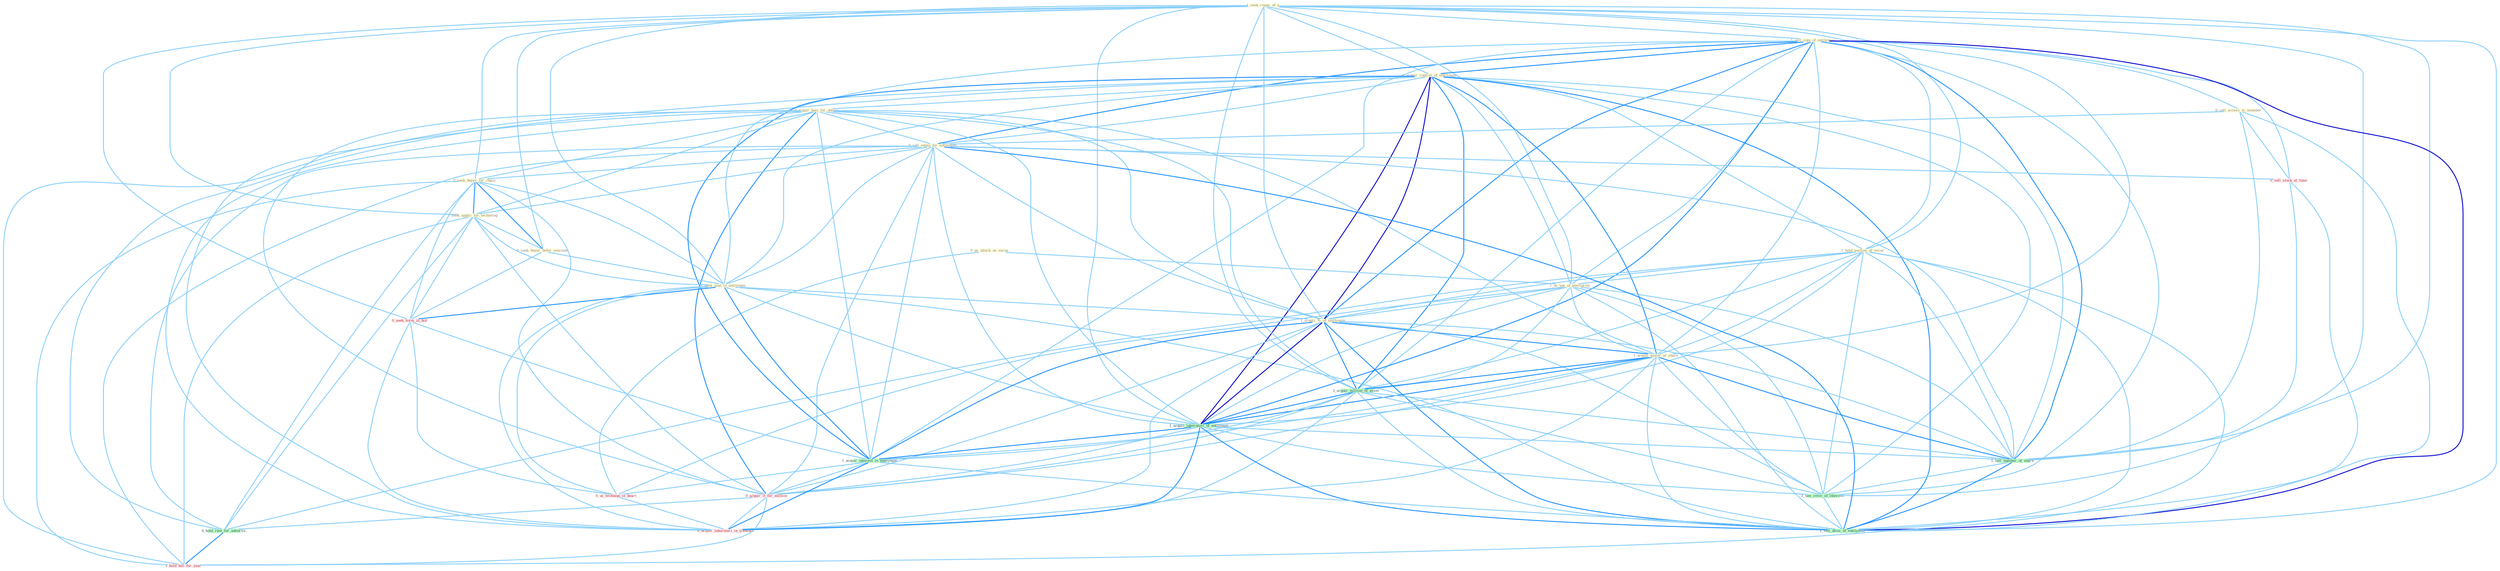 Graph G{ 
    node
    [shape=polygon,style=filled,width=.5,height=.06,color="#BDFCC9",fixedsize=true,fontsize=4,
    fontcolor="#2f4f4f"];
    {node
    [color="#ffffe0", fontcolor="#8b7d6b"] "1_seek_repay_of_a " "1_sell_copi_of_entitynam " "1_acquir_control_of_entitynam " "0_acquir_busi_for_dollar " "0_us_attack_as_excus " "1_hold_auction_of_secur " "1_us_ton_of_newsprint " "0_sell_access_to_member " "0_sell_equip_for_entitynam " "0_seek_buyer_for_chain " "1_seek_applic_for_technolog " "0_seek_buyer_befor_yearnum " "1_seek_seat_in_entitynam " "1_acquir_%_of_entitynam " "1_acquir_major_of_share "}
{node [color="#fff0f5", fontcolor="#b22222"] "0_seek_term_in_bid " "0_us_techniqu_in_heart " "0_acquir_it_for_million " "0_acquir_laboratori_in_transact " "0_sell_stock_at_time " "1_hold_bill_for_year "}
edge [color="#B0E2FF"];

	"1_seek_repay_of_a " -- "1_sell_copi_of_entitynam " [w="1", color="#87cefa" ];
	"1_seek_repay_of_a " -- "1_acquir_control_of_entitynam " [w="1", color="#87cefa" ];
	"1_seek_repay_of_a " -- "1_hold_auction_of_secur " [w="1", color="#87cefa" ];
	"1_seek_repay_of_a " -- "1_us_ton_of_newsprint " [w="1", color="#87cefa" ];
	"1_seek_repay_of_a " -- "0_seek_buyer_for_chain " [w="1", color="#87cefa" ];
	"1_seek_repay_of_a " -- "1_seek_applic_for_technolog " [w="1", color="#87cefa" ];
	"1_seek_repay_of_a " -- "0_seek_buyer_befor_yearnum " [w="1", color="#87cefa" ];
	"1_seek_repay_of_a " -- "1_seek_seat_in_entitynam " [w="1", color="#87cefa" ];
	"1_seek_repay_of_a " -- "1_acquir_%_of_entitynam " [w="1", color="#87cefa" ];
	"1_seek_repay_of_a " -- "1_acquir_major_of_share " [w="1", color="#87cefa" ];
	"1_seek_repay_of_a " -- "1_acquir_million_of_asset " [w="1", color="#87cefa" ];
	"1_seek_repay_of_a " -- "1_acquir_laboratori_of_entitynam " [w="1", color="#87cefa" ];
	"1_seek_repay_of_a " -- "0_seek_term_in_bid " [w="1", color="#87cefa" ];
	"1_seek_repay_of_a " -- "1_sell_number_of_share " [w="1", color="#87cefa" ];
	"1_seek_repay_of_a " -- "1_see_reviv_of_interest " [w="1", color="#87cefa" ];
	"1_seek_repay_of_a " -- "1_sell_divis_of_entitynam " [w="1", color="#87cefa" ];
	"1_sell_copi_of_entitynam " -- "1_acquir_control_of_entitynam " [w="2", color="#1e90ff" , len=0.8];
	"1_sell_copi_of_entitynam " -- "1_hold_auction_of_secur " [w="1", color="#87cefa" ];
	"1_sell_copi_of_entitynam " -- "1_us_ton_of_newsprint " [w="1", color="#87cefa" ];
	"1_sell_copi_of_entitynam " -- "0_sell_access_to_member " [w="1", color="#87cefa" ];
	"1_sell_copi_of_entitynam " -- "0_sell_equip_for_entitynam " [w="2", color="#1e90ff" , len=0.8];
	"1_sell_copi_of_entitynam " -- "1_seek_seat_in_entitynam " [w="1", color="#87cefa" ];
	"1_sell_copi_of_entitynam " -- "1_acquir_%_of_entitynam " [w="2", color="#1e90ff" , len=0.8];
	"1_sell_copi_of_entitynam " -- "1_acquir_major_of_share " [w="1", color="#87cefa" ];
	"1_sell_copi_of_entitynam " -- "1_acquir_million_of_asset " [w="1", color="#87cefa" ];
	"1_sell_copi_of_entitynam " -- "1_acquir_laboratori_of_entitynam " [w="2", color="#1e90ff" , len=0.8];
	"1_sell_copi_of_entitynam " -- "1_acquir_interest_in_entitynam " [w="1", color="#87cefa" ];
	"1_sell_copi_of_entitynam " -- "0_sell_stock_at_time " [w="1", color="#87cefa" ];
	"1_sell_copi_of_entitynam " -- "1_sell_number_of_share " [w="2", color="#1e90ff" , len=0.8];
	"1_sell_copi_of_entitynam " -- "1_see_reviv_of_interest " [w="1", color="#87cefa" ];
	"1_sell_copi_of_entitynam " -- "1_sell_divis_of_entitynam " [w="3", color="#0000cd" , len=0.6];
	"1_acquir_control_of_entitynam " -- "0_acquir_busi_for_dollar " [w="1", color="#87cefa" ];
	"1_acquir_control_of_entitynam " -- "1_hold_auction_of_secur " [w="1", color="#87cefa" ];
	"1_acquir_control_of_entitynam " -- "1_us_ton_of_newsprint " [w="1", color="#87cefa" ];
	"1_acquir_control_of_entitynam " -- "0_sell_equip_for_entitynam " [w="1", color="#87cefa" ];
	"1_acquir_control_of_entitynam " -- "1_seek_seat_in_entitynam " [w="1", color="#87cefa" ];
	"1_acquir_control_of_entitynam " -- "1_acquir_%_of_entitynam " [w="3", color="#0000cd" , len=0.6];
	"1_acquir_control_of_entitynam " -- "1_acquir_major_of_share " [w="2", color="#1e90ff" , len=0.8];
	"1_acquir_control_of_entitynam " -- "1_acquir_million_of_asset " [w="2", color="#1e90ff" , len=0.8];
	"1_acquir_control_of_entitynam " -- "1_acquir_laboratori_of_entitynam " [w="3", color="#0000cd" , len=0.6];
	"1_acquir_control_of_entitynam " -- "1_acquir_interest_in_entitynam " [w="2", color="#1e90ff" , len=0.8];
	"1_acquir_control_of_entitynam " -- "0_acquir_it_for_million " [w="1", color="#87cefa" ];
	"1_acquir_control_of_entitynam " -- "0_acquir_laboratori_in_transact " [w="1", color="#87cefa" ];
	"1_acquir_control_of_entitynam " -- "1_sell_number_of_share " [w="1", color="#87cefa" ];
	"1_acquir_control_of_entitynam " -- "1_see_reviv_of_interest " [w="1", color="#87cefa" ];
	"1_acquir_control_of_entitynam " -- "1_sell_divis_of_entitynam " [w="2", color="#1e90ff" , len=0.8];
	"0_acquir_busi_for_dollar " -- "0_sell_equip_for_entitynam " [w="1", color="#87cefa" ];
	"0_acquir_busi_for_dollar " -- "0_seek_buyer_for_chain " [w="1", color="#87cefa" ];
	"0_acquir_busi_for_dollar " -- "1_seek_applic_for_technolog " [w="1", color="#87cefa" ];
	"0_acquir_busi_for_dollar " -- "1_acquir_%_of_entitynam " [w="1", color="#87cefa" ];
	"0_acquir_busi_for_dollar " -- "1_acquir_major_of_share " [w="1", color="#87cefa" ];
	"0_acquir_busi_for_dollar " -- "1_acquir_million_of_asset " [w="1", color="#87cefa" ];
	"0_acquir_busi_for_dollar " -- "1_acquir_laboratori_of_entitynam " [w="1", color="#87cefa" ];
	"0_acquir_busi_for_dollar " -- "1_acquir_interest_in_entitynam " [w="1", color="#87cefa" ];
	"0_acquir_busi_for_dollar " -- "0_acquir_it_for_million " [w="2", color="#1e90ff" , len=0.8];
	"0_acquir_busi_for_dollar " -- "0_hold_rate_for_advertis " [w="1", color="#87cefa" ];
	"0_acquir_busi_for_dollar " -- "0_acquir_laboratori_in_transact " [w="1", color="#87cefa" ];
	"0_acquir_busi_for_dollar " -- "1_hold_bill_for_year " [w="1", color="#87cefa" ];
	"0_us_attack_as_excus " -- "1_us_ton_of_newsprint " [w="1", color="#87cefa" ];
	"0_us_attack_as_excus " -- "0_us_techniqu_in_heart " [w="1", color="#87cefa" ];
	"1_hold_auction_of_secur " -- "1_us_ton_of_newsprint " [w="1", color="#87cefa" ];
	"1_hold_auction_of_secur " -- "1_acquir_%_of_entitynam " [w="1", color="#87cefa" ];
	"1_hold_auction_of_secur " -- "1_acquir_major_of_share " [w="1", color="#87cefa" ];
	"1_hold_auction_of_secur " -- "1_acquir_million_of_asset " [w="1", color="#87cefa" ];
	"1_hold_auction_of_secur " -- "1_acquir_laboratori_of_entitynam " [w="1", color="#87cefa" ];
	"1_hold_auction_of_secur " -- "0_hold_rate_for_advertis " [w="1", color="#87cefa" ];
	"1_hold_auction_of_secur " -- "1_sell_number_of_share " [w="1", color="#87cefa" ];
	"1_hold_auction_of_secur " -- "1_see_reviv_of_interest " [w="1", color="#87cefa" ];
	"1_hold_auction_of_secur " -- "1_hold_bill_for_year " [w="1", color="#87cefa" ];
	"1_hold_auction_of_secur " -- "1_sell_divis_of_entitynam " [w="1", color="#87cefa" ];
	"1_us_ton_of_newsprint " -- "1_acquir_%_of_entitynam " [w="1", color="#87cefa" ];
	"1_us_ton_of_newsprint " -- "1_acquir_major_of_share " [w="1", color="#87cefa" ];
	"1_us_ton_of_newsprint " -- "1_acquir_million_of_asset " [w="1", color="#87cefa" ];
	"1_us_ton_of_newsprint " -- "1_acquir_laboratori_of_entitynam " [w="1", color="#87cefa" ];
	"1_us_ton_of_newsprint " -- "0_us_techniqu_in_heart " [w="1", color="#87cefa" ];
	"1_us_ton_of_newsprint " -- "1_sell_number_of_share " [w="1", color="#87cefa" ];
	"1_us_ton_of_newsprint " -- "1_see_reviv_of_interest " [w="1", color="#87cefa" ];
	"1_us_ton_of_newsprint " -- "1_sell_divis_of_entitynam " [w="1", color="#87cefa" ];
	"0_sell_access_to_member " -- "0_sell_equip_for_entitynam " [w="1", color="#87cefa" ];
	"0_sell_access_to_member " -- "0_sell_stock_at_time " [w="1", color="#87cefa" ];
	"0_sell_access_to_member " -- "1_sell_number_of_share " [w="1", color="#87cefa" ];
	"0_sell_access_to_member " -- "1_sell_divis_of_entitynam " [w="1", color="#87cefa" ];
	"0_sell_equip_for_entitynam " -- "0_seek_buyer_for_chain " [w="1", color="#87cefa" ];
	"0_sell_equip_for_entitynam " -- "1_seek_applic_for_technolog " [w="1", color="#87cefa" ];
	"0_sell_equip_for_entitynam " -- "1_seek_seat_in_entitynam " [w="1", color="#87cefa" ];
	"0_sell_equip_for_entitynam " -- "1_acquir_%_of_entitynam " [w="1", color="#87cefa" ];
	"0_sell_equip_for_entitynam " -- "1_acquir_laboratori_of_entitynam " [w="1", color="#87cefa" ];
	"0_sell_equip_for_entitynam " -- "1_acquir_interest_in_entitynam " [w="1", color="#87cefa" ];
	"0_sell_equip_for_entitynam " -- "0_acquir_it_for_million " [w="1", color="#87cefa" ];
	"0_sell_equip_for_entitynam " -- "0_hold_rate_for_advertis " [w="1", color="#87cefa" ];
	"0_sell_equip_for_entitynam " -- "0_sell_stock_at_time " [w="1", color="#87cefa" ];
	"0_sell_equip_for_entitynam " -- "1_sell_number_of_share " [w="1", color="#87cefa" ];
	"0_sell_equip_for_entitynam " -- "1_hold_bill_for_year " [w="1", color="#87cefa" ];
	"0_sell_equip_for_entitynam " -- "1_sell_divis_of_entitynam " [w="2", color="#1e90ff" , len=0.8];
	"0_seek_buyer_for_chain " -- "1_seek_applic_for_technolog " [w="2", color="#1e90ff" , len=0.8];
	"0_seek_buyer_for_chain " -- "0_seek_buyer_befor_yearnum " [w="2", color="#1e90ff" , len=0.8];
	"0_seek_buyer_for_chain " -- "1_seek_seat_in_entitynam " [w="1", color="#87cefa" ];
	"0_seek_buyer_for_chain " -- "0_seek_term_in_bid " [w="1", color="#87cefa" ];
	"0_seek_buyer_for_chain " -- "0_acquir_it_for_million " [w="1", color="#87cefa" ];
	"0_seek_buyer_for_chain " -- "0_hold_rate_for_advertis " [w="1", color="#87cefa" ];
	"0_seek_buyer_for_chain " -- "1_hold_bill_for_year " [w="1", color="#87cefa" ];
	"1_seek_applic_for_technolog " -- "0_seek_buyer_befor_yearnum " [w="1", color="#87cefa" ];
	"1_seek_applic_for_technolog " -- "1_seek_seat_in_entitynam " [w="1", color="#87cefa" ];
	"1_seek_applic_for_technolog " -- "0_seek_term_in_bid " [w="1", color="#87cefa" ];
	"1_seek_applic_for_technolog " -- "0_acquir_it_for_million " [w="1", color="#87cefa" ];
	"1_seek_applic_for_technolog " -- "0_hold_rate_for_advertis " [w="1", color="#87cefa" ];
	"1_seek_applic_for_technolog " -- "1_hold_bill_for_year " [w="1", color="#87cefa" ];
	"0_seek_buyer_befor_yearnum " -- "1_seek_seat_in_entitynam " [w="1", color="#87cefa" ];
	"0_seek_buyer_befor_yearnum " -- "0_seek_term_in_bid " [w="1", color="#87cefa" ];
	"1_seek_seat_in_entitynam " -- "1_acquir_%_of_entitynam " [w="1", color="#87cefa" ];
	"1_seek_seat_in_entitynam " -- "1_acquir_laboratori_of_entitynam " [w="1", color="#87cefa" ];
	"1_seek_seat_in_entitynam " -- "0_seek_term_in_bid " [w="2", color="#1e90ff" , len=0.8];
	"1_seek_seat_in_entitynam " -- "1_acquir_interest_in_entitynam " [w="2", color="#1e90ff" , len=0.8];
	"1_seek_seat_in_entitynam " -- "0_us_techniqu_in_heart " [w="1", color="#87cefa" ];
	"1_seek_seat_in_entitynam " -- "0_acquir_laboratori_in_transact " [w="1", color="#87cefa" ];
	"1_seek_seat_in_entitynam " -- "1_sell_divis_of_entitynam " [w="1", color="#87cefa" ];
	"1_acquir_%_of_entitynam " -- "1_acquir_major_of_share " [w="2", color="#1e90ff" , len=0.8];
	"1_acquir_%_of_entitynam " -- "1_acquir_million_of_asset " [w="2", color="#1e90ff" , len=0.8];
	"1_acquir_%_of_entitynam " -- "1_acquir_laboratori_of_entitynam " [w="3", color="#0000cd" , len=0.6];
	"1_acquir_%_of_entitynam " -- "1_acquir_interest_in_entitynam " [w="2", color="#1e90ff" , len=0.8];
	"1_acquir_%_of_entitynam " -- "0_acquir_it_for_million " [w="1", color="#87cefa" ];
	"1_acquir_%_of_entitynam " -- "0_acquir_laboratori_in_transact " [w="1", color="#87cefa" ];
	"1_acquir_%_of_entitynam " -- "1_sell_number_of_share " [w="1", color="#87cefa" ];
	"1_acquir_%_of_entitynam " -- "1_see_reviv_of_interest " [w="1", color="#87cefa" ];
	"1_acquir_%_of_entitynam " -- "1_sell_divis_of_entitynam " [w="2", color="#1e90ff" , len=0.8];
	"1_acquir_major_of_share " -- "1_acquir_million_of_asset " [w="2", color="#1e90ff" , len=0.8];
	"1_acquir_major_of_share " -- "1_acquir_laboratori_of_entitynam " [w="2", color="#1e90ff" , len=0.8];
	"1_acquir_major_of_share " -- "1_acquir_interest_in_entitynam " [w="1", color="#87cefa" ];
	"1_acquir_major_of_share " -- "0_acquir_it_for_million " [w="1", color="#87cefa" ];
	"1_acquir_major_of_share " -- "0_acquir_laboratori_in_transact " [w="1", color="#87cefa" ];
	"1_acquir_major_of_share " -- "1_sell_number_of_share " [w="2", color="#1e90ff" , len=0.8];
	"1_acquir_major_of_share " -- "1_see_reviv_of_interest " [w="1", color="#87cefa" ];
	"1_acquir_major_of_share " -- "1_sell_divis_of_entitynam " [w="1", color="#87cefa" ];
	"1_acquir_million_of_asset " -- "1_acquir_laboratori_of_entitynam " [w="2", color="#1e90ff" , len=0.8];
	"1_acquir_million_of_asset " -- "1_acquir_interest_in_entitynam " [w="1", color="#87cefa" ];
	"1_acquir_million_of_asset " -- "0_acquir_it_for_million " [w="1", color="#87cefa" ];
	"1_acquir_million_of_asset " -- "0_acquir_laboratori_in_transact " [w="1", color="#87cefa" ];
	"1_acquir_million_of_asset " -- "1_sell_number_of_share " [w="1", color="#87cefa" ];
	"1_acquir_million_of_asset " -- "1_see_reviv_of_interest " [w="1", color="#87cefa" ];
	"1_acquir_million_of_asset " -- "1_sell_divis_of_entitynam " [w="1", color="#87cefa" ];
	"1_acquir_laboratori_of_entitynam " -- "1_acquir_interest_in_entitynam " [w="2", color="#1e90ff" , len=0.8];
	"1_acquir_laboratori_of_entitynam " -- "0_acquir_it_for_million " [w="1", color="#87cefa" ];
	"1_acquir_laboratori_of_entitynam " -- "0_acquir_laboratori_in_transact " [w="2", color="#1e90ff" , len=0.8];
	"1_acquir_laboratori_of_entitynam " -- "1_sell_number_of_share " [w="1", color="#87cefa" ];
	"1_acquir_laboratori_of_entitynam " -- "1_see_reviv_of_interest " [w="1", color="#87cefa" ];
	"1_acquir_laboratori_of_entitynam " -- "1_sell_divis_of_entitynam " [w="2", color="#1e90ff" , len=0.8];
	"0_seek_term_in_bid " -- "1_acquir_interest_in_entitynam " [w="1", color="#87cefa" ];
	"0_seek_term_in_bid " -- "0_us_techniqu_in_heart " [w="1", color="#87cefa" ];
	"0_seek_term_in_bid " -- "0_acquir_laboratori_in_transact " [w="1", color="#87cefa" ];
	"1_acquir_interest_in_entitynam " -- "0_us_techniqu_in_heart " [w="1", color="#87cefa" ];
	"1_acquir_interest_in_entitynam " -- "0_acquir_it_for_million " [w="1", color="#87cefa" ];
	"1_acquir_interest_in_entitynam " -- "0_acquir_laboratori_in_transact " [w="2", color="#1e90ff" , len=0.8];
	"1_acquir_interest_in_entitynam " -- "1_sell_divis_of_entitynam " [w="1", color="#87cefa" ];
	"0_us_techniqu_in_heart " -- "0_acquir_laboratori_in_transact " [w="1", color="#87cefa" ];
	"0_acquir_it_for_million " -- "0_hold_rate_for_advertis " [w="1", color="#87cefa" ];
	"0_acquir_it_for_million " -- "0_acquir_laboratori_in_transact " [w="1", color="#87cefa" ];
	"0_acquir_it_for_million " -- "1_hold_bill_for_year " [w="1", color="#87cefa" ];
	"0_hold_rate_for_advertis " -- "1_hold_bill_for_year " [w="2", color="#1e90ff" , len=0.8];
	"0_sell_stock_at_time " -- "1_sell_number_of_share " [w="1", color="#87cefa" ];
	"0_sell_stock_at_time " -- "1_sell_divis_of_entitynam " [w="1", color="#87cefa" ];
	"1_sell_number_of_share " -- "1_see_reviv_of_interest " [w="1", color="#87cefa" ];
	"1_sell_number_of_share " -- "1_sell_divis_of_entitynam " [w="2", color="#1e90ff" , len=0.8];
	"1_see_reviv_of_interest " -- "1_sell_divis_of_entitynam " [w="1", color="#87cefa" ];
}